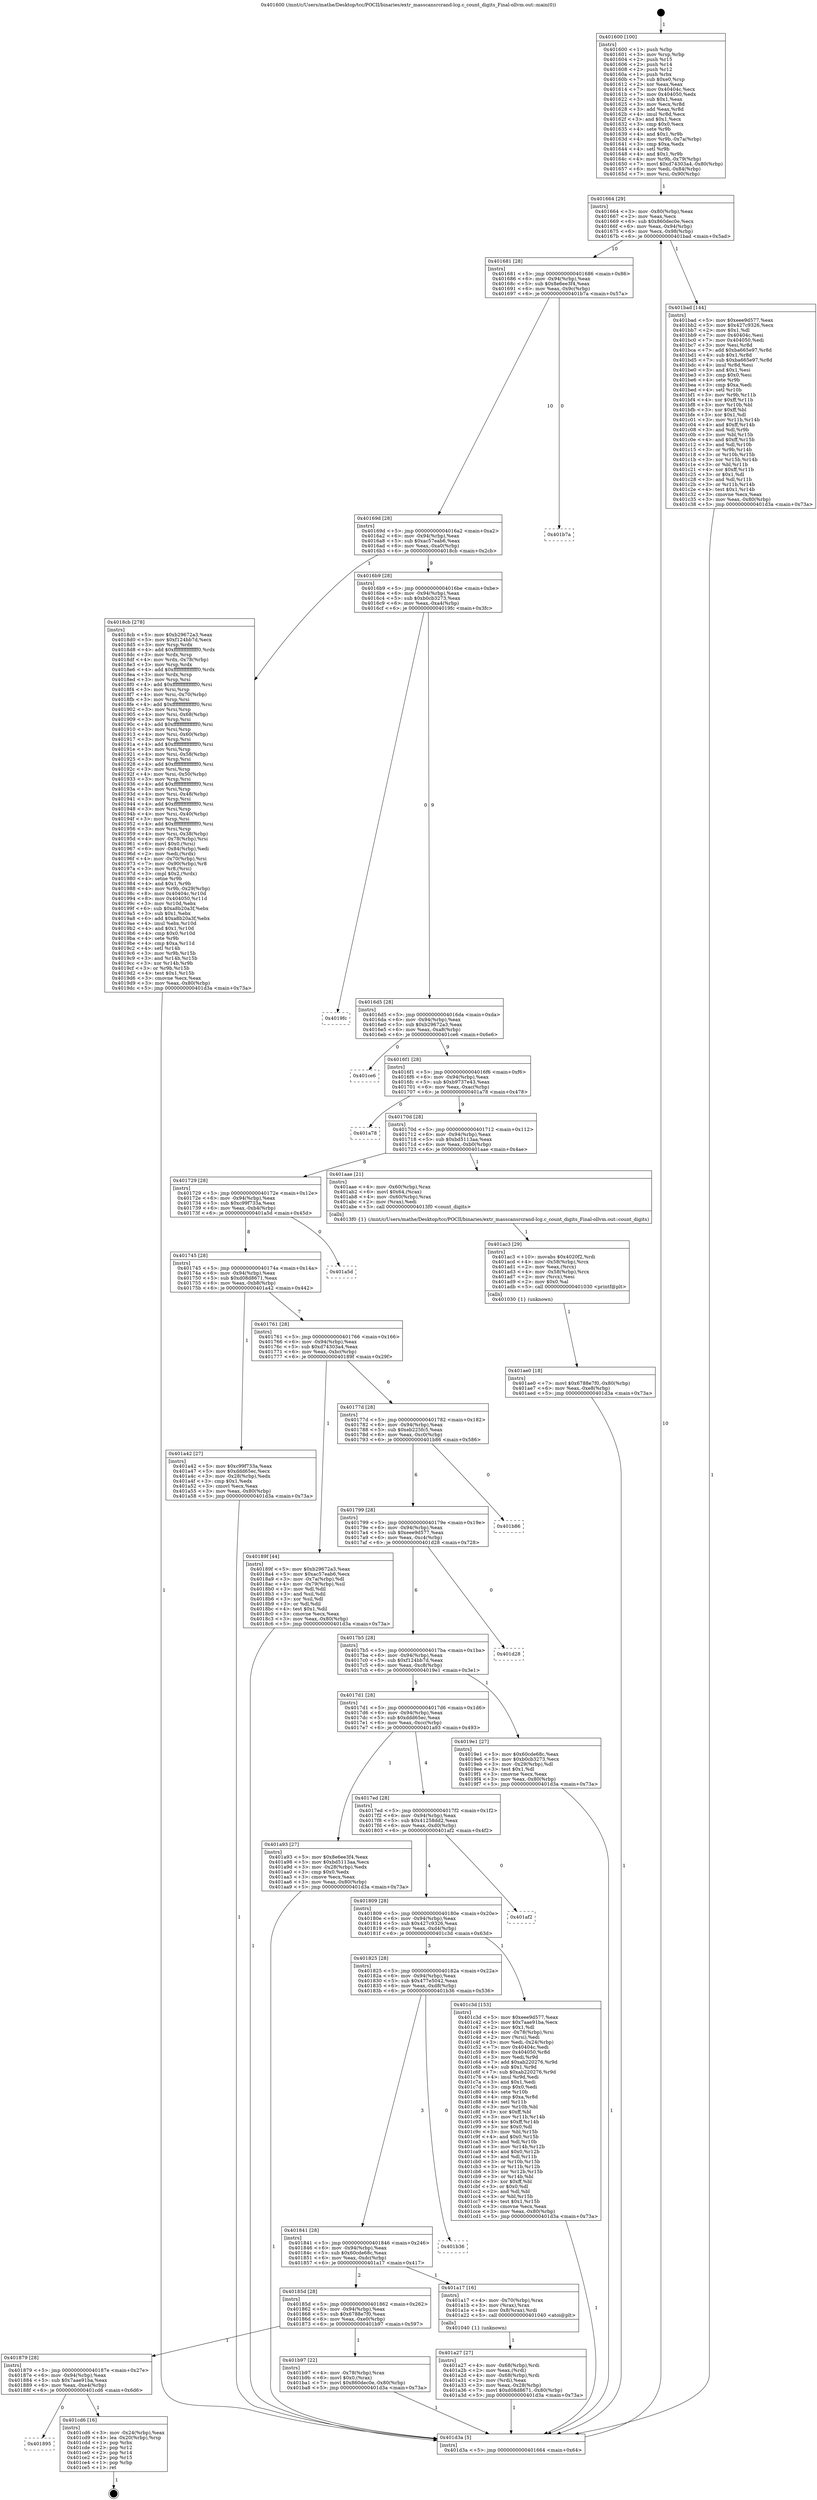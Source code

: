 digraph "0x401600" {
  label = "0x401600 (/mnt/c/Users/mathe/Desktop/tcc/POCII/binaries/extr_masscansrcrand-lcg.c_count_digits_Final-ollvm.out::main(0))"
  labelloc = "t"
  node[shape=record]

  Entry [label="",width=0.3,height=0.3,shape=circle,fillcolor=black,style=filled]
  "0x401664" [label="{
     0x401664 [29]\l
     | [instrs]\l
     &nbsp;&nbsp;0x401664 \<+3\>: mov -0x80(%rbp),%eax\l
     &nbsp;&nbsp;0x401667 \<+2\>: mov %eax,%ecx\l
     &nbsp;&nbsp;0x401669 \<+6\>: sub $0x860dec0e,%ecx\l
     &nbsp;&nbsp;0x40166f \<+6\>: mov %eax,-0x94(%rbp)\l
     &nbsp;&nbsp;0x401675 \<+6\>: mov %ecx,-0x98(%rbp)\l
     &nbsp;&nbsp;0x40167b \<+6\>: je 0000000000401bad \<main+0x5ad\>\l
  }"]
  "0x401bad" [label="{
     0x401bad [144]\l
     | [instrs]\l
     &nbsp;&nbsp;0x401bad \<+5\>: mov $0xeee9d577,%eax\l
     &nbsp;&nbsp;0x401bb2 \<+5\>: mov $0x427c9326,%ecx\l
     &nbsp;&nbsp;0x401bb7 \<+2\>: mov $0x1,%dl\l
     &nbsp;&nbsp;0x401bb9 \<+7\>: mov 0x40404c,%esi\l
     &nbsp;&nbsp;0x401bc0 \<+7\>: mov 0x404050,%edi\l
     &nbsp;&nbsp;0x401bc7 \<+3\>: mov %esi,%r8d\l
     &nbsp;&nbsp;0x401bca \<+7\>: add $0xba665e97,%r8d\l
     &nbsp;&nbsp;0x401bd1 \<+4\>: sub $0x1,%r8d\l
     &nbsp;&nbsp;0x401bd5 \<+7\>: sub $0xba665e97,%r8d\l
     &nbsp;&nbsp;0x401bdc \<+4\>: imul %r8d,%esi\l
     &nbsp;&nbsp;0x401be0 \<+3\>: and $0x1,%esi\l
     &nbsp;&nbsp;0x401be3 \<+3\>: cmp $0x0,%esi\l
     &nbsp;&nbsp;0x401be6 \<+4\>: sete %r9b\l
     &nbsp;&nbsp;0x401bea \<+3\>: cmp $0xa,%edi\l
     &nbsp;&nbsp;0x401bed \<+4\>: setl %r10b\l
     &nbsp;&nbsp;0x401bf1 \<+3\>: mov %r9b,%r11b\l
     &nbsp;&nbsp;0x401bf4 \<+4\>: xor $0xff,%r11b\l
     &nbsp;&nbsp;0x401bf8 \<+3\>: mov %r10b,%bl\l
     &nbsp;&nbsp;0x401bfb \<+3\>: xor $0xff,%bl\l
     &nbsp;&nbsp;0x401bfe \<+3\>: xor $0x1,%dl\l
     &nbsp;&nbsp;0x401c01 \<+3\>: mov %r11b,%r14b\l
     &nbsp;&nbsp;0x401c04 \<+4\>: and $0xff,%r14b\l
     &nbsp;&nbsp;0x401c08 \<+3\>: and %dl,%r9b\l
     &nbsp;&nbsp;0x401c0b \<+3\>: mov %bl,%r15b\l
     &nbsp;&nbsp;0x401c0e \<+4\>: and $0xff,%r15b\l
     &nbsp;&nbsp;0x401c12 \<+3\>: and %dl,%r10b\l
     &nbsp;&nbsp;0x401c15 \<+3\>: or %r9b,%r14b\l
     &nbsp;&nbsp;0x401c18 \<+3\>: or %r10b,%r15b\l
     &nbsp;&nbsp;0x401c1b \<+3\>: xor %r15b,%r14b\l
     &nbsp;&nbsp;0x401c1e \<+3\>: or %bl,%r11b\l
     &nbsp;&nbsp;0x401c21 \<+4\>: xor $0xff,%r11b\l
     &nbsp;&nbsp;0x401c25 \<+3\>: or $0x1,%dl\l
     &nbsp;&nbsp;0x401c28 \<+3\>: and %dl,%r11b\l
     &nbsp;&nbsp;0x401c2b \<+3\>: or %r11b,%r14b\l
     &nbsp;&nbsp;0x401c2e \<+4\>: test $0x1,%r14b\l
     &nbsp;&nbsp;0x401c32 \<+3\>: cmovne %ecx,%eax\l
     &nbsp;&nbsp;0x401c35 \<+3\>: mov %eax,-0x80(%rbp)\l
     &nbsp;&nbsp;0x401c38 \<+5\>: jmp 0000000000401d3a \<main+0x73a\>\l
  }"]
  "0x401681" [label="{
     0x401681 [28]\l
     | [instrs]\l
     &nbsp;&nbsp;0x401681 \<+5\>: jmp 0000000000401686 \<main+0x86\>\l
     &nbsp;&nbsp;0x401686 \<+6\>: mov -0x94(%rbp),%eax\l
     &nbsp;&nbsp;0x40168c \<+5\>: sub $0x8e6ee3f4,%eax\l
     &nbsp;&nbsp;0x401691 \<+6\>: mov %eax,-0x9c(%rbp)\l
     &nbsp;&nbsp;0x401697 \<+6\>: je 0000000000401b7a \<main+0x57a\>\l
  }"]
  Exit [label="",width=0.3,height=0.3,shape=circle,fillcolor=black,style=filled,peripheries=2]
  "0x401b7a" [label="{
     0x401b7a\l
  }", style=dashed]
  "0x40169d" [label="{
     0x40169d [28]\l
     | [instrs]\l
     &nbsp;&nbsp;0x40169d \<+5\>: jmp 00000000004016a2 \<main+0xa2\>\l
     &nbsp;&nbsp;0x4016a2 \<+6\>: mov -0x94(%rbp),%eax\l
     &nbsp;&nbsp;0x4016a8 \<+5\>: sub $0xac57eab6,%eax\l
     &nbsp;&nbsp;0x4016ad \<+6\>: mov %eax,-0xa0(%rbp)\l
     &nbsp;&nbsp;0x4016b3 \<+6\>: je 00000000004018cb \<main+0x2cb\>\l
  }"]
  "0x401895" [label="{
     0x401895\l
  }", style=dashed]
  "0x4018cb" [label="{
     0x4018cb [278]\l
     | [instrs]\l
     &nbsp;&nbsp;0x4018cb \<+5\>: mov $0xb29672a3,%eax\l
     &nbsp;&nbsp;0x4018d0 \<+5\>: mov $0xf124bb7d,%ecx\l
     &nbsp;&nbsp;0x4018d5 \<+3\>: mov %rsp,%rdx\l
     &nbsp;&nbsp;0x4018d8 \<+4\>: add $0xfffffffffffffff0,%rdx\l
     &nbsp;&nbsp;0x4018dc \<+3\>: mov %rdx,%rsp\l
     &nbsp;&nbsp;0x4018df \<+4\>: mov %rdx,-0x78(%rbp)\l
     &nbsp;&nbsp;0x4018e3 \<+3\>: mov %rsp,%rdx\l
     &nbsp;&nbsp;0x4018e6 \<+4\>: add $0xfffffffffffffff0,%rdx\l
     &nbsp;&nbsp;0x4018ea \<+3\>: mov %rdx,%rsp\l
     &nbsp;&nbsp;0x4018ed \<+3\>: mov %rsp,%rsi\l
     &nbsp;&nbsp;0x4018f0 \<+4\>: add $0xfffffffffffffff0,%rsi\l
     &nbsp;&nbsp;0x4018f4 \<+3\>: mov %rsi,%rsp\l
     &nbsp;&nbsp;0x4018f7 \<+4\>: mov %rsi,-0x70(%rbp)\l
     &nbsp;&nbsp;0x4018fb \<+3\>: mov %rsp,%rsi\l
     &nbsp;&nbsp;0x4018fe \<+4\>: add $0xfffffffffffffff0,%rsi\l
     &nbsp;&nbsp;0x401902 \<+3\>: mov %rsi,%rsp\l
     &nbsp;&nbsp;0x401905 \<+4\>: mov %rsi,-0x68(%rbp)\l
     &nbsp;&nbsp;0x401909 \<+3\>: mov %rsp,%rsi\l
     &nbsp;&nbsp;0x40190c \<+4\>: add $0xfffffffffffffff0,%rsi\l
     &nbsp;&nbsp;0x401910 \<+3\>: mov %rsi,%rsp\l
     &nbsp;&nbsp;0x401913 \<+4\>: mov %rsi,-0x60(%rbp)\l
     &nbsp;&nbsp;0x401917 \<+3\>: mov %rsp,%rsi\l
     &nbsp;&nbsp;0x40191a \<+4\>: add $0xfffffffffffffff0,%rsi\l
     &nbsp;&nbsp;0x40191e \<+3\>: mov %rsi,%rsp\l
     &nbsp;&nbsp;0x401921 \<+4\>: mov %rsi,-0x58(%rbp)\l
     &nbsp;&nbsp;0x401925 \<+3\>: mov %rsp,%rsi\l
     &nbsp;&nbsp;0x401928 \<+4\>: add $0xfffffffffffffff0,%rsi\l
     &nbsp;&nbsp;0x40192c \<+3\>: mov %rsi,%rsp\l
     &nbsp;&nbsp;0x40192f \<+4\>: mov %rsi,-0x50(%rbp)\l
     &nbsp;&nbsp;0x401933 \<+3\>: mov %rsp,%rsi\l
     &nbsp;&nbsp;0x401936 \<+4\>: add $0xfffffffffffffff0,%rsi\l
     &nbsp;&nbsp;0x40193a \<+3\>: mov %rsi,%rsp\l
     &nbsp;&nbsp;0x40193d \<+4\>: mov %rsi,-0x48(%rbp)\l
     &nbsp;&nbsp;0x401941 \<+3\>: mov %rsp,%rsi\l
     &nbsp;&nbsp;0x401944 \<+4\>: add $0xfffffffffffffff0,%rsi\l
     &nbsp;&nbsp;0x401948 \<+3\>: mov %rsi,%rsp\l
     &nbsp;&nbsp;0x40194b \<+4\>: mov %rsi,-0x40(%rbp)\l
     &nbsp;&nbsp;0x40194f \<+3\>: mov %rsp,%rsi\l
     &nbsp;&nbsp;0x401952 \<+4\>: add $0xfffffffffffffff0,%rsi\l
     &nbsp;&nbsp;0x401956 \<+3\>: mov %rsi,%rsp\l
     &nbsp;&nbsp;0x401959 \<+4\>: mov %rsi,-0x38(%rbp)\l
     &nbsp;&nbsp;0x40195d \<+4\>: mov -0x78(%rbp),%rsi\l
     &nbsp;&nbsp;0x401961 \<+6\>: movl $0x0,(%rsi)\l
     &nbsp;&nbsp;0x401967 \<+6\>: mov -0x84(%rbp),%edi\l
     &nbsp;&nbsp;0x40196d \<+2\>: mov %edi,(%rdx)\l
     &nbsp;&nbsp;0x40196f \<+4\>: mov -0x70(%rbp),%rsi\l
     &nbsp;&nbsp;0x401973 \<+7\>: mov -0x90(%rbp),%r8\l
     &nbsp;&nbsp;0x40197a \<+3\>: mov %r8,(%rsi)\l
     &nbsp;&nbsp;0x40197d \<+3\>: cmpl $0x2,(%rdx)\l
     &nbsp;&nbsp;0x401980 \<+4\>: setne %r9b\l
     &nbsp;&nbsp;0x401984 \<+4\>: and $0x1,%r9b\l
     &nbsp;&nbsp;0x401988 \<+4\>: mov %r9b,-0x29(%rbp)\l
     &nbsp;&nbsp;0x40198c \<+8\>: mov 0x40404c,%r10d\l
     &nbsp;&nbsp;0x401994 \<+8\>: mov 0x404050,%r11d\l
     &nbsp;&nbsp;0x40199c \<+3\>: mov %r10d,%ebx\l
     &nbsp;&nbsp;0x40199f \<+6\>: sub $0xa8b20a3f,%ebx\l
     &nbsp;&nbsp;0x4019a5 \<+3\>: sub $0x1,%ebx\l
     &nbsp;&nbsp;0x4019a8 \<+6\>: add $0xa8b20a3f,%ebx\l
     &nbsp;&nbsp;0x4019ae \<+4\>: imul %ebx,%r10d\l
     &nbsp;&nbsp;0x4019b2 \<+4\>: and $0x1,%r10d\l
     &nbsp;&nbsp;0x4019b6 \<+4\>: cmp $0x0,%r10d\l
     &nbsp;&nbsp;0x4019ba \<+4\>: sete %r9b\l
     &nbsp;&nbsp;0x4019be \<+4\>: cmp $0xa,%r11d\l
     &nbsp;&nbsp;0x4019c2 \<+4\>: setl %r14b\l
     &nbsp;&nbsp;0x4019c6 \<+3\>: mov %r9b,%r15b\l
     &nbsp;&nbsp;0x4019c9 \<+3\>: and %r14b,%r15b\l
     &nbsp;&nbsp;0x4019cc \<+3\>: xor %r14b,%r9b\l
     &nbsp;&nbsp;0x4019cf \<+3\>: or %r9b,%r15b\l
     &nbsp;&nbsp;0x4019d2 \<+4\>: test $0x1,%r15b\l
     &nbsp;&nbsp;0x4019d6 \<+3\>: cmovne %ecx,%eax\l
     &nbsp;&nbsp;0x4019d9 \<+3\>: mov %eax,-0x80(%rbp)\l
     &nbsp;&nbsp;0x4019dc \<+5\>: jmp 0000000000401d3a \<main+0x73a\>\l
  }"]
  "0x4016b9" [label="{
     0x4016b9 [28]\l
     | [instrs]\l
     &nbsp;&nbsp;0x4016b9 \<+5\>: jmp 00000000004016be \<main+0xbe\>\l
     &nbsp;&nbsp;0x4016be \<+6\>: mov -0x94(%rbp),%eax\l
     &nbsp;&nbsp;0x4016c4 \<+5\>: sub $0xb0cb3273,%eax\l
     &nbsp;&nbsp;0x4016c9 \<+6\>: mov %eax,-0xa4(%rbp)\l
     &nbsp;&nbsp;0x4016cf \<+6\>: je 00000000004019fc \<main+0x3fc\>\l
  }"]
  "0x401cd6" [label="{
     0x401cd6 [16]\l
     | [instrs]\l
     &nbsp;&nbsp;0x401cd6 \<+3\>: mov -0x24(%rbp),%eax\l
     &nbsp;&nbsp;0x401cd9 \<+4\>: lea -0x20(%rbp),%rsp\l
     &nbsp;&nbsp;0x401cdd \<+1\>: pop %rbx\l
     &nbsp;&nbsp;0x401cde \<+2\>: pop %r12\l
     &nbsp;&nbsp;0x401ce0 \<+2\>: pop %r14\l
     &nbsp;&nbsp;0x401ce2 \<+2\>: pop %r15\l
     &nbsp;&nbsp;0x401ce4 \<+1\>: pop %rbp\l
     &nbsp;&nbsp;0x401ce5 \<+1\>: ret\l
  }"]
  "0x4019fc" [label="{
     0x4019fc\l
  }", style=dashed]
  "0x4016d5" [label="{
     0x4016d5 [28]\l
     | [instrs]\l
     &nbsp;&nbsp;0x4016d5 \<+5\>: jmp 00000000004016da \<main+0xda\>\l
     &nbsp;&nbsp;0x4016da \<+6\>: mov -0x94(%rbp),%eax\l
     &nbsp;&nbsp;0x4016e0 \<+5\>: sub $0xb29672a3,%eax\l
     &nbsp;&nbsp;0x4016e5 \<+6\>: mov %eax,-0xa8(%rbp)\l
     &nbsp;&nbsp;0x4016eb \<+6\>: je 0000000000401ce6 \<main+0x6e6\>\l
  }"]
  "0x401879" [label="{
     0x401879 [28]\l
     | [instrs]\l
     &nbsp;&nbsp;0x401879 \<+5\>: jmp 000000000040187e \<main+0x27e\>\l
     &nbsp;&nbsp;0x40187e \<+6\>: mov -0x94(%rbp),%eax\l
     &nbsp;&nbsp;0x401884 \<+5\>: sub $0x7aae91ba,%eax\l
     &nbsp;&nbsp;0x401889 \<+6\>: mov %eax,-0xe4(%rbp)\l
     &nbsp;&nbsp;0x40188f \<+6\>: je 0000000000401cd6 \<main+0x6d6\>\l
  }"]
  "0x401ce6" [label="{
     0x401ce6\l
  }", style=dashed]
  "0x4016f1" [label="{
     0x4016f1 [28]\l
     | [instrs]\l
     &nbsp;&nbsp;0x4016f1 \<+5\>: jmp 00000000004016f6 \<main+0xf6\>\l
     &nbsp;&nbsp;0x4016f6 \<+6\>: mov -0x94(%rbp),%eax\l
     &nbsp;&nbsp;0x4016fc \<+5\>: sub $0xb9737e43,%eax\l
     &nbsp;&nbsp;0x401701 \<+6\>: mov %eax,-0xac(%rbp)\l
     &nbsp;&nbsp;0x401707 \<+6\>: je 0000000000401a78 \<main+0x478\>\l
  }"]
  "0x401b97" [label="{
     0x401b97 [22]\l
     | [instrs]\l
     &nbsp;&nbsp;0x401b97 \<+4\>: mov -0x78(%rbp),%rax\l
     &nbsp;&nbsp;0x401b9b \<+6\>: movl $0x0,(%rax)\l
     &nbsp;&nbsp;0x401ba1 \<+7\>: movl $0x860dec0e,-0x80(%rbp)\l
     &nbsp;&nbsp;0x401ba8 \<+5\>: jmp 0000000000401d3a \<main+0x73a\>\l
  }"]
  "0x401a78" [label="{
     0x401a78\l
  }", style=dashed]
  "0x40170d" [label="{
     0x40170d [28]\l
     | [instrs]\l
     &nbsp;&nbsp;0x40170d \<+5\>: jmp 0000000000401712 \<main+0x112\>\l
     &nbsp;&nbsp;0x401712 \<+6\>: mov -0x94(%rbp),%eax\l
     &nbsp;&nbsp;0x401718 \<+5\>: sub $0xbd5113aa,%eax\l
     &nbsp;&nbsp;0x40171d \<+6\>: mov %eax,-0xb0(%rbp)\l
     &nbsp;&nbsp;0x401723 \<+6\>: je 0000000000401aae \<main+0x4ae\>\l
  }"]
  "0x401ae0" [label="{
     0x401ae0 [18]\l
     | [instrs]\l
     &nbsp;&nbsp;0x401ae0 \<+7\>: movl $0x6788e7f0,-0x80(%rbp)\l
     &nbsp;&nbsp;0x401ae7 \<+6\>: mov %eax,-0xe8(%rbp)\l
     &nbsp;&nbsp;0x401aed \<+5\>: jmp 0000000000401d3a \<main+0x73a\>\l
  }"]
  "0x401aae" [label="{
     0x401aae [21]\l
     | [instrs]\l
     &nbsp;&nbsp;0x401aae \<+4\>: mov -0x60(%rbp),%rax\l
     &nbsp;&nbsp;0x401ab2 \<+6\>: movl $0x64,(%rax)\l
     &nbsp;&nbsp;0x401ab8 \<+4\>: mov -0x60(%rbp),%rax\l
     &nbsp;&nbsp;0x401abc \<+2\>: mov (%rax),%edi\l
     &nbsp;&nbsp;0x401abe \<+5\>: call 00000000004013f0 \<count_digits\>\l
     | [calls]\l
     &nbsp;&nbsp;0x4013f0 \{1\} (/mnt/c/Users/mathe/Desktop/tcc/POCII/binaries/extr_masscansrcrand-lcg.c_count_digits_Final-ollvm.out::count_digits)\l
  }"]
  "0x401729" [label="{
     0x401729 [28]\l
     | [instrs]\l
     &nbsp;&nbsp;0x401729 \<+5\>: jmp 000000000040172e \<main+0x12e\>\l
     &nbsp;&nbsp;0x40172e \<+6\>: mov -0x94(%rbp),%eax\l
     &nbsp;&nbsp;0x401734 \<+5\>: sub $0xc99f733a,%eax\l
     &nbsp;&nbsp;0x401739 \<+6\>: mov %eax,-0xb4(%rbp)\l
     &nbsp;&nbsp;0x40173f \<+6\>: je 0000000000401a5d \<main+0x45d\>\l
  }"]
  "0x401ac3" [label="{
     0x401ac3 [29]\l
     | [instrs]\l
     &nbsp;&nbsp;0x401ac3 \<+10\>: movabs $0x4020f2,%rdi\l
     &nbsp;&nbsp;0x401acd \<+4\>: mov -0x58(%rbp),%rcx\l
     &nbsp;&nbsp;0x401ad1 \<+2\>: mov %eax,(%rcx)\l
     &nbsp;&nbsp;0x401ad3 \<+4\>: mov -0x58(%rbp),%rcx\l
     &nbsp;&nbsp;0x401ad7 \<+2\>: mov (%rcx),%esi\l
     &nbsp;&nbsp;0x401ad9 \<+2\>: mov $0x0,%al\l
     &nbsp;&nbsp;0x401adb \<+5\>: call 0000000000401030 \<printf@plt\>\l
     | [calls]\l
     &nbsp;&nbsp;0x401030 \{1\} (unknown)\l
  }"]
  "0x401a5d" [label="{
     0x401a5d\l
  }", style=dashed]
  "0x401745" [label="{
     0x401745 [28]\l
     | [instrs]\l
     &nbsp;&nbsp;0x401745 \<+5\>: jmp 000000000040174a \<main+0x14a\>\l
     &nbsp;&nbsp;0x40174a \<+6\>: mov -0x94(%rbp),%eax\l
     &nbsp;&nbsp;0x401750 \<+5\>: sub $0xd08d8671,%eax\l
     &nbsp;&nbsp;0x401755 \<+6\>: mov %eax,-0xb8(%rbp)\l
     &nbsp;&nbsp;0x40175b \<+6\>: je 0000000000401a42 \<main+0x442\>\l
  }"]
  "0x401a27" [label="{
     0x401a27 [27]\l
     | [instrs]\l
     &nbsp;&nbsp;0x401a27 \<+4\>: mov -0x68(%rbp),%rdi\l
     &nbsp;&nbsp;0x401a2b \<+2\>: mov %eax,(%rdi)\l
     &nbsp;&nbsp;0x401a2d \<+4\>: mov -0x68(%rbp),%rdi\l
     &nbsp;&nbsp;0x401a31 \<+2\>: mov (%rdi),%eax\l
     &nbsp;&nbsp;0x401a33 \<+3\>: mov %eax,-0x28(%rbp)\l
     &nbsp;&nbsp;0x401a36 \<+7\>: movl $0xd08d8671,-0x80(%rbp)\l
     &nbsp;&nbsp;0x401a3d \<+5\>: jmp 0000000000401d3a \<main+0x73a\>\l
  }"]
  "0x401a42" [label="{
     0x401a42 [27]\l
     | [instrs]\l
     &nbsp;&nbsp;0x401a42 \<+5\>: mov $0xc99f733a,%eax\l
     &nbsp;&nbsp;0x401a47 \<+5\>: mov $0xddd65ec,%ecx\l
     &nbsp;&nbsp;0x401a4c \<+3\>: mov -0x28(%rbp),%edx\l
     &nbsp;&nbsp;0x401a4f \<+3\>: cmp $0x1,%edx\l
     &nbsp;&nbsp;0x401a52 \<+3\>: cmovl %ecx,%eax\l
     &nbsp;&nbsp;0x401a55 \<+3\>: mov %eax,-0x80(%rbp)\l
     &nbsp;&nbsp;0x401a58 \<+5\>: jmp 0000000000401d3a \<main+0x73a\>\l
  }"]
  "0x401761" [label="{
     0x401761 [28]\l
     | [instrs]\l
     &nbsp;&nbsp;0x401761 \<+5\>: jmp 0000000000401766 \<main+0x166\>\l
     &nbsp;&nbsp;0x401766 \<+6\>: mov -0x94(%rbp),%eax\l
     &nbsp;&nbsp;0x40176c \<+5\>: sub $0xd74303a4,%eax\l
     &nbsp;&nbsp;0x401771 \<+6\>: mov %eax,-0xbc(%rbp)\l
     &nbsp;&nbsp;0x401777 \<+6\>: je 000000000040189f \<main+0x29f\>\l
  }"]
  "0x40185d" [label="{
     0x40185d [28]\l
     | [instrs]\l
     &nbsp;&nbsp;0x40185d \<+5\>: jmp 0000000000401862 \<main+0x262\>\l
     &nbsp;&nbsp;0x401862 \<+6\>: mov -0x94(%rbp),%eax\l
     &nbsp;&nbsp;0x401868 \<+5\>: sub $0x6788e7f0,%eax\l
     &nbsp;&nbsp;0x40186d \<+6\>: mov %eax,-0xe0(%rbp)\l
     &nbsp;&nbsp;0x401873 \<+6\>: je 0000000000401b97 \<main+0x597\>\l
  }"]
  "0x40189f" [label="{
     0x40189f [44]\l
     | [instrs]\l
     &nbsp;&nbsp;0x40189f \<+5\>: mov $0xb29672a3,%eax\l
     &nbsp;&nbsp;0x4018a4 \<+5\>: mov $0xac57eab6,%ecx\l
     &nbsp;&nbsp;0x4018a9 \<+3\>: mov -0x7a(%rbp),%dl\l
     &nbsp;&nbsp;0x4018ac \<+4\>: mov -0x79(%rbp),%sil\l
     &nbsp;&nbsp;0x4018b0 \<+3\>: mov %dl,%dil\l
     &nbsp;&nbsp;0x4018b3 \<+3\>: and %sil,%dil\l
     &nbsp;&nbsp;0x4018b6 \<+3\>: xor %sil,%dl\l
     &nbsp;&nbsp;0x4018b9 \<+3\>: or %dl,%dil\l
     &nbsp;&nbsp;0x4018bc \<+4\>: test $0x1,%dil\l
     &nbsp;&nbsp;0x4018c0 \<+3\>: cmovne %ecx,%eax\l
     &nbsp;&nbsp;0x4018c3 \<+3\>: mov %eax,-0x80(%rbp)\l
     &nbsp;&nbsp;0x4018c6 \<+5\>: jmp 0000000000401d3a \<main+0x73a\>\l
  }"]
  "0x40177d" [label="{
     0x40177d [28]\l
     | [instrs]\l
     &nbsp;&nbsp;0x40177d \<+5\>: jmp 0000000000401782 \<main+0x182\>\l
     &nbsp;&nbsp;0x401782 \<+6\>: mov -0x94(%rbp),%eax\l
     &nbsp;&nbsp;0x401788 \<+5\>: sub $0xeb225fc5,%eax\l
     &nbsp;&nbsp;0x40178d \<+6\>: mov %eax,-0xc0(%rbp)\l
     &nbsp;&nbsp;0x401793 \<+6\>: je 0000000000401b86 \<main+0x586\>\l
  }"]
  "0x401d3a" [label="{
     0x401d3a [5]\l
     | [instrs]\l
     &nbsp;&nbsp;0x401d3a \<+5\>: jmp 0000000000401664 \<main+0x64\>\l
  }"]
  "0x401600" [label="{
     0x401600 [100]\l
     | [instrs]\l
     &nbsp;&nbsp;0x401600 \<+1\>: push %rbp\l
     &nbsp;&nbsp;0x401601 \<+3\>: mov %rsp,%rbp\l
     &nbsp;&nbsp;0x401604 \<+2\>: push %r15\l
     &nbsp;&nbsp;0x401606 \<+2\>: push %r14\l
     &nbsp;&nbsp;0x401608 \<+2\>: push %r12\l
     &nbsp;&nbsp;0x40160a \<+1\>: push %rbx\l
     &nbsp;&nbsp;0x40160b \<+7\>: sub $0xe0,%rsp\l
     &nbsp;&nbsp;0x401612 \<+2\>: xor %eax,%eax\l
     &nbsp;&nbsp;0x401614 \<+7\>: mov 0x40404c,%ecx\l
     &nbsp;&nbsp;0x40161b \<+7\>: mov 0x404050,%edx\l
     &nbsp;&nbsp;0x401622 \<+3\>: sub $0x1,%eax\l
     &nbsp;&nbsp;0x401625 \<+3\>: mov %ecx,%r8d\l
     &nbsp;&nbsp;0x401628 \<+3\>: add %eax,%r8d\l
     &nbsp;&nbsp;0x40162b \<+4\>: imul %r8d,%ecx\l
     &nbsp;&nbsp;0x40162f \<+3\>: and $0x1,%ecx\l
     &nbsp;&nbsp;0x401632 \<+3\>: cmp $0x0,%ecx\l
     &nbsp;&nbsp;0x401635 \<+4\>: sete %r9b\l
     &nbsp;&nbsp;0x401639 \<+4\>: and $0x1,%r9b\l
     &nbsp;&nbsp;0x40163d \<+4\>: mov %r9b,-0x7a(%rbp)\l
     &nbsp;&nbsp;0x401641 \<+3\>: cmp $0xa,%edx\l
     &nbsp;&nbsp;0x401644 \<+4\>: setl %r9b\l
     &nbsp;&nbsp;0x401648 \<+4\>: and $0x1,%r9b\l
     &nbsp;&nbsp;0x40164c \<+4\>: mov %r9b,-0x79(%rbp)\l
     &nbsp;&nbsp;0x401650 \<+7\>: movl $0xd74303a4,-0x80(%rbp)\l
     &nbsp;&nbsp;0x401657 \<+6\>: mov %edi,-0x84(%rbp)\l
     &nbsp;&nbsp;0x40165d \<+7\>: mov %rsi,-0x90(%rbp)\l
  }"]
  "0x401a17" [label="{
     0x401a17 [16]\l
     | [instrs]\l
     &nbsp;&nbsp;0x401a17 \<+4\>: mov -0x70(%rbp),%rax\l
     &nbsp;&nbsp;0x401a1b \<+3\>: mov (%rax),%rax\l
     &nbsp;&nbsp;0x401a1e \<+4\>: mov 0x8(%rax),%rdi\l
     &nbsp;&nbsp;0x401a22 \<+5\>: call 0000000000401040 \<atoi@plt\>\l
     | [calls]\l
     &nbsp;&nbsp;0x401040 \{1\} (unknown)\l
  }"]
  "0x401841" [label="{
     0x401841 [28]\l
     | [instrs]\l
     &nbsp;&nbsp;0x401841 \<+5\>: jmp 0000000000401846 \<main+0x246\>\l
     &nbsp;&nbsp;0x401846 \<+6\>: mov -0x94(%rbp),%eax\l
     &nbsp;&nbsp;0x40184c \<+5\>: sub $0x60cde68c,%eax\l
     &nbsp;&nbsp;0x401851 \<+6\>: mov %eax,-0xdc(%rbp)\l
     &nbsp;&nbsp;0x401857 \<+6\>: je 0000000000401a17 \<main+0x417\>\l
  }"]
  "0x401b86" [label="{
     0x401b86\l
  }", style=dashed]
  "0x401799" [label="{
     0x401799 [28]\l
     | [instrs]\l
     &nbsp;&nbsp;0x401799 \<+5\>: jmp 000000000040179e \<main+0x19e\>\l
     &nbsp;&nbsp;0x40179e \<+6\>: mov -0x94(%rbp),%eax\l
     &nbsp;&nbsp;0x4017a4 \<+5\>: sub $0xeee9d577,%eax\l
     &nbsp;&nbsp;0x4017a9 \<+6\>: mov %eax,-0xc4(%rbp)\l
     &nbsp;&nbsp;0x4017af \<+6\>: je 0000000000401d28 \<main+0x728\>\l
  }"]
  "0x401b36" [label="{
     0x401b36\l
  }", style=dashed]
  "0x401d28" [label="{
     0x401d28\l
  }", style=dashed]
  "0x4017b5" [label="{
     0x4017b5 [28]\l
     | [instrs]\l
     &nbsp;&nbsp;0x4017b5 \<+5\>: jmp 00000000004017ba \<main+0x1ba\>\l
     &nbsp;&nbsp;0x4017ba \<+6\>: mov -0x94(%rbp),%eax\l
     &nbsp;&nbsp;0x4017c0 \<+5\>: sub $0xf124bb7d,%eax\l
     &nbsp;&nbsp;0x4017c5 \<+6\>: mov %eax,-0xc8(%rbp)\l
     &nbsp;&nbsp;0x4017cb \<+6\>: je 00000000004019e1 \<main+0x3e1\>\l
  }"]
  "0x401825" [label="{
     0x401825 [28]\l
     | [instrs]\l
     &nbsp;&nbsp;0x401825 \<+5\>: jmp 000000000040182a \<main+0x22a\>\l
     &nbsp;&nbsp;0x40182a \<+6\>: mov -0x94(%rbp),%eax\l
     &nbsp;&nbsp;0x401830 \<+5\>: sub $0x477e5042,%eax\l
     &nbsp;&nbsp;0x401835 \<+6\>: mov %eax,-0xd8(%rbp)\l
     &nbsp;&nbsp;0x40183b \<+6\>: je 0000000000401b36 \<main+0x536\>\l
  }"]
  "0x4019e1" [label="{
     0x4019e1 [27]\l
     | [instrs]\l
     &nbsp;&nbsp;0x4019e1 \<+5\>: mov $0x60cde68c,%eax\l
     &nbsp;&nbsp;0x4019e6 \<+5\>: mov $0xb0cb3273,%ecx\l
     &nbsp;&nbsp;0x4019eb \<+3\>: mov -0x29(%rbp),%dl\l
     &nbsp;&nbsp;0x4019ee \<+3\>: test $0x1,%dl\l
     &nbsp;&nbsp;0x4019f1 \<+3\>: cmovne %ecx,%eax\l
     &nbsp;&nbsp;0x4019f4 \<+3\>: mov %eax,-0x80(%rbp)\l
     &nbsp;&nbsp;0x4019f7 \<+5\>: jmp 0000000000401d3a \<main+0x73a\>\l
  }"]
  "0x4017d1" [label="{
     0x4017d1 [28]\l
     | [instrs]\l
     &nbsp;&nbsp;0x4017d1 \<+5\>: jmp 00000000004017d6 \<main+0x1d6\>\l
     &nbsp;&nbsp;0x4017d6 \<+6\>: mov -0x94(%rbp),%eax\l
     &nbsp;&nbsp;0x4017dc \<+5\>: sub $0xddd65ec,%eax\l
     &nbsp;&nbsp;0x4017e1 \<+6\>: mov %eax,-0xcc(%rbp)\l
     &nbsp;&nbsp;0x4017e7 \<+6\>: je 0000000000401a93 \<main+0x493\>\l
  }"]
  "0x401c3d" [label="{
     0x401c3d [153]\l
     | [instrs]\l
     &nbsp;&nbsp;0x401c3d \<+5\>: mov $0xeee9d577,%eax\l
     &nbsp;&nbsp;0x401c42 \<+5\>: mov $0x7aae91ba,%ecx\l
     &nbsp;&nbsp;0x401c47 \<+2\>: mov $0x1,%dl\l
     &nbsp;&nbsp;0x401c49 \<+4\>: mov -0x78(%rbp),%rsi\l
     &nbsp;&nbsp;0x401c4d \<+2\>: mov (%rsi),%edi\l
     &nbsp;&nbsp;0x401c4f \<+3\>: mov %edi,-0x24(%rbp)\l
     &nbsp;&nbsp;0x401c52 \<+7\>: mov 0x40404c,%edi\l
     &nbsp;&nbsp;0x401c59 \<+8\>: mov 0x404050,%r8d\l
     &nbsp;&nbsp;0x401c61 \<+3\>: mov %edi,%r9d\l
     &nbsp;&nbsp;0x401c64 \<+7\>: add $0xab220276,%r9d\l
     &nbsp;&nbsp;0x401c6b \<+4\>: sub $0x1,%r9d\l
     &nbsp;&nbsp;0x401c6f \<+7\>: sub $0xab220276,%r9d\l
     &nbsp;&nbsp;0x401c76 \<+4\>: imul %r9d,%edi\l
     &nbsp;&nbsp;0x401c7a \<+3\>: and $0x1,%edi\l
     &nbsp;&nbsp;0x401c7d \<+3\>: cmp $0x0,%edi\l
     &nbsp;&nbsp;0x401c80 \<+4\>: sete %r10b\l
     &nbsp;&nbsp;0x401c84 \<+4\>: cmp $0xa,%r8d\l
     &nbsp;&nbsp;0x401c88 \<+4\>: setl %r11b\l
     &nbsp;&nbsp;0x401c8c \<+3\>: mov %r10b,%bl\l
     &nbsp;&nbsp;0x401c8f \<+3\>: xor $0xff,%bl\l
     &nbsp;&nbsp;0x401c92 \<+3\>: mov %r11b,%r14b\l
     &nbsp;&nbsp;0x401c95 \<+4\>: xor $0xff,%r14b\l
     &nbsp;&nbsp;0x401c99 \<+3\>: xor $0x0,%dl\l
     &nbsp;&nbsp;0x401c9c \<+3\>: mov %bl,%r15b\l
     &nbsp;&nbsp;0x401c9f \<+4\>: and $0x0,%r15b\l
     &nbsp;&nbsp;0x401ca3 \<+3\>: and %dl,%r10b\l
     &nbsp;&nbsp;0x401ca6 \<+3\>: mov %r14b,%r12b\l
     &nbsp;&nbsp;0x401ca9 \<+4\>: and $0x0,%r12b\l
     &nbsp;&nbsp;0x401cad \<+3\>: and %dl,%r11b\l
     &nbsp;&nbsp;0x401cb0 \<+3\>: or %r10b,%r15b\l
     &nbsp;&nbsp;0x401cb3 \<+3\>: or %r11b,%r12b\l
     &nbsp;&nbsp;0x401cb6 \<+3\>: xor %r12b,%r15b\l
     &nbsp;&nbsp;0x401cb9 \<+3\>: or %r14b,%bl\l
     &nbsp;&nbsp;0x401cbc \<+3\>: xor $0xff,%bl\l
     &nbsp;&nbsp;0x401cbf \<+3\>: or $0x0,%dl\l
     &nbsp;&nbsp;0x401cc2 \<+2\>: and %dl,%bl\l
     &nbsp;&nbsp;0x401cc4 \<+3\>: or %bl,%r15b\l
     &nbsp;&nbsp;0x401cc7 \<+4\>: test $0x1,%r15b\l
     &nbsp;&nbsp;0x401ccb \<+3\>: cmovne %ecx,%eax\l
     &nbsp;&nbsp;0x401cce \<+3\>: mov %eax,-0x80(%rbp)\l
     &nbsp;&nbsp;0x401cd1 \<+5\>: jmp 0000000000401d3a \<main+0x73a\>\l
  }"]
  "0x401a93" [label="{
     0x401a93 [27]\l
     | [instrs]\l
     &nbsp;&nbsp;0x401a93 \<+5\>: mov $0x8e6ee3f4,%eax\l
     &nbsp;&nbsp;0x401a98 \<+5\>: mov $0xbd5113aa,%ecx\l
     &nbsp;&nbsp;0x401a9d \<+3\>: mov -0x28(%rbp),%edx\l
     &nbsp;&nbsp;0x401aa0 \<+3\>: cmp $0x0,%edx\l
     &nbsp;&nbsp;0x401aa3 \<+3\>: cmove %ecx,%eax\l
     &nbsp;&nbsp;0x401aa6 \<+3\>: mov %eax,-0x80(%rbp)\l
     &nbsp;&nbsp;0x401aa9 \<+5\>: jmp 0000000000401d3a \<main+0x73a\>\l
  }"]
  "0x4017ed" [label="{
     0x4017ed [28]\l
     | [instrs]\l
     &nbsp;&nbsp;0x4017ed \<+5\>: jmp 00000000004017f2 \<main+0x1f2\>\l
     &nbsp;&nbsp;0x4017f2 \<+6\>: mov -0x94(%rbp),%eax\l
     &nbsp;&nbsp;0x4017f8 \<+5\>: sub $0x41258dd2,%eax\l
     &nbsp;&nbsp;0x4017fd \<+6\>: mov %eax,-0xd0(%rbp)\l
     &nbsp;&nbsp;0x401803 \<+6\>: je 0000000000401af2 \<main+0x4f2\>\l
  }"]
  "0x401809" [label="{
     0x401809 [28]\l
     | [instrs]\l
     &nbsp;&nbsp;0x401809 \<+5\>: jmp 000000000040180e \<main+0x20e\>\l
     &nbsp;&nbsp;0x40180e \<+6\>: mov -0x94(%rbp),%eax\l
     &nbsp;&nbsp;0x401814 \<+5\>: sub $0x427c9326,%eax\l
     &nbsp;&nbsp;0x401819 \<+6\>: mov %eax,-0xd4(%rbp)\l
     &nbsp;&nbsp;0x40181f \<+6\>: je 0000000000401c3d \<main+0x63d\>\l
  }"]
  "0x401af2" [label="{
     0x401af2\l
  }", style=dashed]
  Entry -> "0x401600" [label=" 1"]
  "0x401664" -> "0x401bad" [label=" 1"]
  "0x401664" -> "0x401681" [label=" 10"]
  "0x401cd6" -> Exit [label=" 1"]
  "0x401681" -> "0x401b7a" [label=" 0"]
  "0x401681" -> "0x40169d" [label=" 10"]
  "0x401879" -> "0x401895" [label=" 0"]
  "0x40169d" -> "0x4018cb" [label=" 1"]
  "0x40169d" -> "0x4016b9" [label=" 9"]
  "0x401879" -> "0x401cd6" [label=" 1"]
  "0x4016b9" -> "0x4019fc" [label=" 0"]
  "0x4016b9" -> "0x4016d5" [label=" 9"]
  "0x401c3d" -> "0x401d3a" [label=" 1"]
  "0x4016d5" -> "0x401ce6" [label=" 0"]
  "0x4016d5" -> "0x4016f1" [label=" 9"]
  "0x401bad" -> "0x401d3a" [label=" 1"]
  "0x4016f1" -> "0x401a78" [label=" 0"]
  "0x4016f1" -> "0x40170d" [label=" 9"]
  "0x401b97" -> "0x401d3a" [label=" 1"]
  "0x40170d" -> "0x401aae" [label=" 1"]
  "0x40170d" -> "0x401729" [label=" 8"]
  "0x40185d" -> "0x401b97" [label=" 1"]
  "0x401729" -> "0x401a5d" [label=" 0"]
  "0x401729" -> "0x401745" [label=" 8"]
  "0x40185d" -> "0x401879" [label=" 1"]
  "0x401745" -> "0x401a42" [label=" 1"]
  "0x401745" -> "0x401761" [label=" 7"]
  "0x401ae0" -> "0x401d3a" [label=" 1"]
  "0x401761" -> "0x40189f" [label=" 1"]
  "0x401761" -> "0x40177d" [label=" 6"]
  "0x40189f" -> "0x401d3a" [label=" 1"]
  "0x401600" -> "0x401664" [label=" 1"]
  "0x401d3a" -> "0x401664" [label=" 10"]
  "0x401ac3" -> "0x401ae0" [label=" 1"]
  "0x4018cb" -> "0x401d3a" [label=" 1"]
  "0x401aae" -> "0x401ac3" [label=" 1"]
  "0x40177d" -> "0x401b86" [label=" 0"]
  "0x40177d" -> "0x401799" [label=" 6"]
  "0x401a42" -> "0x401d3a" [label=" 1"]
  "0x401799" -> "0x401d28" [label=" 0"]
  "0x401799" -> "0x4017b5" [label=" 6"]
  "0x401a27" -> "0x401d3a" [label=" 1"]
  "0x4017b5" -> "0x4019e1" [label=" 1"]
  "0x4017b5" -> "0x4017d1" [label=" 5"]
  "0x4019e1" -> "0x401d3a" [label=" 1"]
  "0x401841" -> "0x40185d" [label=" 2"]
  "0x4017d1" -> "0x401a93" [label=" 1"]
  "0x4017d1" -> "0x4017ed" [label=" 4"]
  "0x401841" -> "0x401a17" [label=" 1"]
  "0x4017ed" -> "0x401af2" [label=" 0"]
  "0x4017ed" -> "0x401809" [label=" 4"]
  "0x401a93" -> "0x401d3a" [label=" 1"]
  "0x401809" -> "0x401c3d" [label=" 1"]
  "0x401809" -> "0x401825" [label=" 3"]
  "0x401a17" -> "0x401a27" [label=" 1"]
  "0x401825" -> "0x401b36" [label=" 0"]
  "0x401825" -> "0x401841" [label=" 3"]
}
